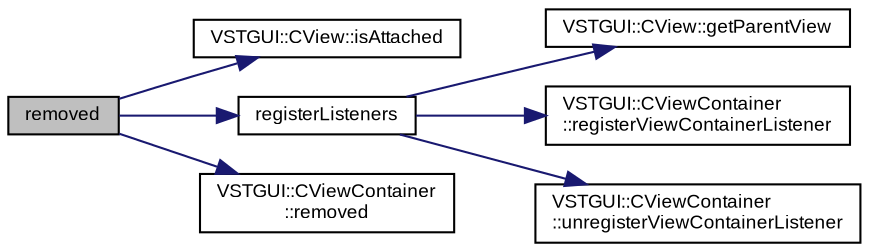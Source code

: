 digraph "removed"
{
  bgcolor="transparent";
  edge [fontname="Arial",fontsize="9",labelfontname="Arial",labelfontsize="9"];
  node [fontname="Arial",fontsize="9",shape=record];
  rankdir="LR";
  Node1 [label="removed",height=0.2,width=0.4,color="black", fillcolor="grey75", style="filled" fontcolor="black"];
  Node1 -> Node2 [color="midnightblue",fontsize="9",style="solid",fontname="Arial"];
  Node2 [label="VSTGUI::CView::isAttached",height=0.2,width=0.4,color="black",URL="$class_v_s_t_g_u_i_1_1_c_view.html#a1b7f04ee36bdaecd09a2625370dc90d8",tooltip="is view attached to a parentView "];
  Node1 -> Node3 [color="midnightblue",fontsize="9",style="solid",fontname="Arial"];
  Node3 [label="registerListeners",height=0.2,width=0.4,color="black",URL="$class_v_s_t_g_u_i_1_1_c_layered_view_container.html#a98a0b9d11aa7258fcdd7273bc7077748"];
  Node3 -> Node4 [color="midnightblue",fontsize="9",style="solid",fontname="Arial"];
  Node4 [label="VSTGUI::CView::getParentView",height=0.2,width=0.4,color="black",URL="$class_v_s_t_g_u_i_1_1_c_view.html#ac45407fc7304ee33c5729fa04edaea76",tooltip="get parent view "];
  Node3 -> Node5 [color="midnightblue",fontsize="9",style="solid",fontname="Arial"];
  Node5 [label="VSTGUI::CViewContainer\l::registerViewContainerListener",height=0.2,width=0.4,color="black",URL="$class_v_s_t_g_u_i_1_1_c_view_container.html#a0d628d03ba84480dca65aef15a19c5b4"];
  Node3 -> Node6 [color="midnightblue",fontsize="9",style="solid",fontname="Arial"];
  Node6 [label="VSTGUI::CViewContainer\l::unregisterViewContainerListener",height=0.2,width=0.4,color="black",URL="$class_v_s_t_g_u_i_1_1_c_view_container.html#a4263f587ad1d090ad3b8468f88c886b8"];
  Node1 -> Node7 [color="midnightblue",fontsize="9",style="solid",fontname="Arial"];
  Node7 [label="VSTGUI::CViewContainer\l::removed",height=0.2,width=0.4,color="black",URL="$class_v_s_t_g_u_i_1_1_c_view_container.html#a6e6ca5f3ecb10d888379cf19c29dd604",tooltip="view is removed from parent view "];
}
